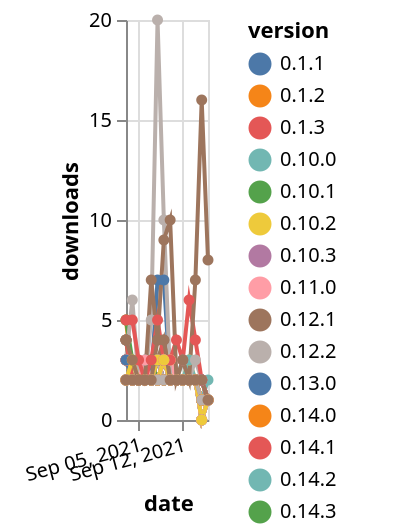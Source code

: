 {"$schema": "https://vega.github.io/schema/vega-lite/v5.json", "description": "A simple bar chart with embedded data.", "data": {"values": [{"date": "2021-09-03", "total": 417, "delta": 2, "version": "0.20.0"}, {"date": "2021-09-04", "total": 419, "delta": 2, "version": "0.20.0"}, {"date": "2021-09-05", "total": 421, "delta": 2, "version": "0.20.0"}, {"date": "2021-09-06", "total": 423, "delta": 2, "version": "0.20.0"}, {"date": "2021-09-07", "total": 425, "delta": 2, "version": "0.20.0"}, {"date": "2021-09-08", "total": 428, "delta": 3, "version": "0.20.0"}, {"date": "2021-09-09", "total": 431, "delta": 3, "version": "0.20.0"}, {"date": "2021-09-10", "total": 433, "delta": 2, "version": "0.20.0"}, {"date": "2021-09-11", "total": 435, "delta": 2, "version": "0.20.0"}, {"date": "2021-09-12", "total": 437, "delta": 2, "version": "0.20.0"}, {"date": "2021-09-13", "total": 439, "delta": 2, "version": "0.20.0"}, {"date": "2021-09-14", "total": 441, "delta": 2, "version": "0.20.0"}, {"date": "2021-09-15", "total": 443, "delta": 2, "version": "0.20.0"}, {"date": "2021-09-16", "total": 444, "delta": 1, "version": "0.20.0"}, {"date": "2021-09-03", "total": 425, "delta": 3, "version": "0.19.4"}, {"date": "2021-09-04", "total": 427, "delta": 2, "version": "0.19.4"}, {"date": "2021-09-05", "total": 429, "delta": 2, "version": "0.19.4"}, {"date": "2021-09-06", "total": 431, "delta": 2, "version": "0.19.4"}, {"date": "2021-09-07", "total": 433, "delta": 2, "version": "0.19.4"}, {"date": "2021-09-08", "total": 436, "delta": 3, "version": "0.19.4"}, {"date": "2021-09-09", "total": 439, "delta": 3, "version": "0.19.4"}, {"date": "2021-09-10", "total": 441, "delta": 2, "version": "0.19.4"}, {"date": "2021-09-11", "total": 443, "delta": 2, "version": "0.19.4"}, {"date": "2021-09-12", "total": 445, "delta": 2, "version": "0.19.4"}, {"date": "2021-09-13", "total": 447, "delta": 2, "version": "0.19.4"}, {"date": "2021-09-14", "total": 449, "delta": 2, "version": "0.19.4"}, {"date": "2021-09-15", "total": 451, "delta": 2, "version": "0.19.4"}, {"date": "2021-09-16", "total": 452, "delta": 1, "version": "0.19.4"}, {"date": "2021-09-03", "total": 265, "delta": 3, "version": "0.22.0"}, {"date": "2021-09-04", "total": 267, "delta": 2, "version": "0.22.0"}, {"date": "2021-09-05", "total": 269, "delta": 2, "version": "0.22.0"}, {"date": "2021-09-06", "total": 271, "delta": 2, "version": "0.22.0"}, {"date": "2021-09-07", "total": 273, "delta": 2, "version": "0.22.0"}, {"date": "2021-09-08", "total": 276, "delta": 3, "version": "0.22.0"}, {"date": "2021-09-09", "total": 279, "delta": 3, "version": "0.22.0"}, {"date": "2021-09-10", "total": 282, "delta": 3, "version": "0.22.0"}, {"date": "2021-09-11", "total": 284, "delta": 2, "version": "0.22.0"}, {"date": "2021-09-12", "total": 286, "delta": 2, "version": "0.22.0"}, {"date": "2021-09-13", "total": 289, "delta": 3, "version": "0.22.0"}, {"date": "2021-09-14", "total": 291, "delta": 2, "version": "0.22.0"}, {"date": "2021-09-15", "total": 292, "delta": 1, "version": "0.22.0"}, {"date": "2021-09-16", "total": 293, "delta": 1, "version": "0.22.0"}, {"date": "2021-09-03", "total": 650, "delta": 2, "version": "0.14.3"}, {"date": "2021-09-04", "total": 652, "delta": 2, "version": "0.14.3"}, {"date": "2021-09-05", "total": 654, "delta": 2, "version": "0.14.3"}, {"date": "2021-09-06", "total": 656, "delta": 2, "version": "0.14.3"}, {"date": "2021-09-07", "total": 659, "delta": 3, "version": "0.14.3"}, {"date": "2021-09-08", "total": 661, "delta": 2, "version": "0.14.3"}, {"date": "2021-09-09", "total": 663, "delta": 2, "version": "0.14.3"}, {"date": "2021-09-10", "total": 665, "delta": 2, "version": "0.14.3"}, {"date": "2021-09-11", "total": 667, "delta": 2, "version": "0.14.3"}, {"date": "2021-09-12", "total": 669, "delta": 2, "version": "0.14.3"}, {"date": "2021-09-13", "total": 671, "delta": 2, "version": "0.14.3"}, {"date": "2021-09-14", "total": 673, "delta": 2, "version": "0.14.3"}, {"date": "2021-09-15", "total": 674, "delta": 1, "version": "0.14.3"}, {"date": "2021-09-16", "total": 675, "delta": 1, "version": "0.14.3"}, {"date": "2021-09-03", "total": 703, "delta": 4, "version": "0.20.3"}, {"date": "2021-09-04", "total": 705, "delta": 2, "version": "0.20.3"}, {"date": "2021-09-05", "total": 707, "delta": 2, "version": "0.20.3"}, {"date": "2021-09-06", "total": 709, "delta": 2, "version": "0.20.3"}, {"date": "2021-09-07", "total": 711, "delta": 2, "version": "0.20.3"}, {"date": "2021-09-08", "total": 718, "delta": 7, "version": "0.20.3"}, {"date": "2021-09-09", "total": 725, "delta": 7, "version": "0.20.3"}, {"date": "2021-09-10", "total": 727, "delta": 2, "version": "0.20.3"}, {"date": "2021-09-11", "total": 729, "delta": 2, "version": "0.20.3"}, {"date": "2021-09-12", "total": 731, "delta": 2, "version": "0.20.3"}, {"date": "2021-09-13", "total": 733, "delta": 2, "version": "0.20.3"}, {"date": "2021-09-14", "total": 735, "delta": 2, "version": "0.20.3"}, {"date": "2021-09-15", "total": 737, "delta": 2, "version": "0.20.3"}, {"date": "2021-09-16", "total": 738, "delta": 1, "version": "0.20.3"}, {"date": "2021-09-03", "total": 1049, "delta": 2, "version": "0.10.1"}, {"date": "2021-09-04", "total": 1051, "delta": 2, "version": "0.10.1"}, {"date": "2021-09-05", "total": 1053, "delta": 2, "version": "0.10.1"}, {"date": "2021-09-06", "total": 1055, "delta": 2, "version": "0.10.1"}, {"date": "2021-09-07", "total": 1057, "delta": 2, "version": "0.10.1"}, {"date": "2021-09-08", "total": 1059, "delta": 2, "version": "0.10.1"}, {"date": "2021-09-09", "total": 1062, "delta": 3, "version": "0.10.1"}, {"date": "2021-09-10", "total": 1064, "delta": 2, "version": "0.10.1"}, {"date": "2021-09-11", "total": 1066, "delta": 2, "version": "0.10.1"}, {"date": "2021-09-12", "total": 1068, "delta": 2, "version": "0.10.1"}, {"date": "2021-09-13", "total": 1070, "delta": 2, "version": "0.10.1"}, {"date": "2021-09-14", "total": 1072, "delta": 2, "version": "0.10.1"}, {"date": "2021-09-15", "total": 1072, "delta": 0, "version": "0.10.1"}, {"date": "2021-09-16", "total": 1073, "delta": 1, "version": "0.10.1"}, {"date": "2021-09-03", "total": 2498, "delta": 2, "version": "0.1.3"}, {"date": "2021-09-04", "total": 2500, "delta": 2, "version": "0.1.3"}, {"date": "2021-09-05", "total": 2502, "delta": 2, "version": "0.1.3"}, {"date": "2021-09-06", "total": 2504, "delta": 2, "version": "0.1.3"}, {"date": "2021-09-07", "total": 2506, "delta": 2, "version": "0.1.3"}, {"date": "2021-09-08", "total": 2508, "delta": 2, "version": "0.1.3"}, {"date": "2021-09-09", "total": 2511, "delta": 3, "version": "0.1.3"}, {"date": "2021-09-10", "total": 2513, "delta": 2, "version": "0.1.3"}, {"date": "2021-09-11", "total": 2515, "delta": 2, "version": "0.1.3"}, {"date": "2021-09-12", "total": 2517, "delta": 2, "version": "0.1.3"}, {"date": "2021-09-13", "total": 2519, "delta": 2, "version": "0.1.3"}, {"date": "2021-09-14", "total": 2521, "delta": 2, "version": "0.1.3"}, {"date": "2021-09-15", "total": 2522, "delta": 1, "version": "0.1.3"}, {"date": "2021-09-16", "total": 2523, "delta": 1, "version": "0.1.3"}, {"date": "2021-09-03", "total": 1964, "delta": 2, "version": "0.4.0"}, {"date": "2021-09-04", "total": 1966, "delta": 2, "version": "0.4.0"}, {"date": "2021-09-05", "total": 1968, "delta": 2, "version": "0.4.0"}, {"date": "2021-09-06", "total": 1970, "delta": 2, "version": "0.4.0"}, {"date": "2021-09-07", "total": 1972, "delta": 2, "version": "0.4.0"}, {"date": "2021-09-08", "total": 1974, "delta": 2, "version": "0.4.0"}, {"date": "2021-09-09", "total": 1977, "delta": 3, "version": "0.4.0"}, {"date": "2021-09-10", "total": 1979, "delta": 2, "version": "0.4.0"}, {"date": "2021-09-11", "total": 1981, "delta": 2, "version": "0.4.0"}, {"date": "2021-09-12", "total": 1983, "delta": 2, "version": "0.4.0"}, {"date": "2021-09-13", "total": 1985, "delta": 2, "version": "0.4.0"}, {"date": "2021-09-14", "total": 1987, "delta": 2, "version": "0.4.0"}, {"date": "2021-09-15", "total": 1988, "delta": 1, "version": "0.4.0"}, {"date": "2021-09-16", "total": 1989, "delta": 1, "version": "0.4.0"}, {"date": "2021-09-03", "total": 620, "delta": 2, "version": "0.19.2"}, {"date": "2021-09-04", "total": 622, "delta": 2, "version": "0.19.2"}, {"date": "2021-09-05", "total": 624, "delta": 2, "version": "0.19.2"}, {"date": "2021-09-06", "total": 626, "delta": 2, "version": "0.19.2"}, {"date": "2021-09-07", "total": 628, "delta": 2, "version": "0.19.2"}, {"date": "2021-09-08", "total": 631, "delta": 3, "version": "0.19.2"}, {"date": "2021-09-09", "total": 634, "delta": 3, "version": "0.19.2"}, {"date": "2021-09-10", "total": 636, "delta": 2, "version": "0.19.2"}, {"date": "2021-09-11", "total": 638, "delta": 2, "version": "0.19.2"}, {"date": "2021-09-12", "total": 640, "delta": 2, "version": "0.19.2"}, {"date": "2021-09-13", "total": 642, "delta": 2, "version": "0.19.2"}, {"date": "2021-09-14", "total": 644, "delta": 2, "version": "0.19.2"}, {"date": "2021-09-15", "total": 646, "delta": 2, "version": "0.19.2"}, {"date": "2021-09-16", "total": 647, "delta": 1, "version": "0.19.2"}, {"date": "2021-09-03", "total": 664, "delta": 3, "version": "0.14.2"}, {"date": "2021-09-04", "total": 666, "delta": 2, "version": "0.14.2"}, {"date": "2021-09-05", "total": 668, "delta": 2, "version": "0.14.2"}, {"date": "2021-09-06", "total": 671, "delta": 3, "version": "0.14.2"}, {"date": "2021-09-07", "total": 673, "delta": 2, "version": "0.14.2"}, {"date": "2021-09-08", "total": 675, "delta": 2, "version": "0.14.2"}, {"date": "2021-09-09", "total": 678, "delta": 3, "version": "0.14.2"}, {"date": "2021-09-10", "total": 680, "delta": 2, "version": "0.14.2"}, {"date": "2021-09-11", "total": 682, "delta": 2, "version": "0.14.2"}, {"date": "2021-09-12", "total": 684, "delta": 2, "version": "0.14.2"}, {"date": "2021-09-13", "total": 686, "delta": 2, "version": "0.14.2"}, {"date": "2021-09-14", "total": 688, "delta": 2, "version": "0.14.2"}, {"date": "2021-09-15", "total": 689, "delta": 1, "version": "0.14.2"}, {"date": "2021-09-16", "total": 690, "delta": 1, "version": "0.14.2"}, {"date": "2021-09-03", "total": 69, "delta": 5, "version": "0.26.1"}, {"date": "2021-09-04", "total": 71, "delta": 2, "version": "0.26.1"}, {"date": "2021-09-05", "total": 73, "delta": 2, "version": "0.26.1"}, {"date": "2021-09-06", "total": 75, "delta": 2, "version": "0.26.1"}, {"date": "2021-09-07", "total": 77, "delta": 2, "version": "0.26.1"}, {"date": "2021-09-08", "total": 80, "delta": 3, "version": "0.26.1"}, {"date": "2021-09-09", "total": 83, "delta": 3, "version": "0.26.1"}, {"date": "2021-09-10", "total": 85, "delta": 2, "version": "0.26.1"}, {"date": "2021-09-11", "total": 87, "delta": 2, "version": "0.26.1"}, {"date": "2021-09-12", "total": 89, "delta": 2, "version": "0.26.1"}, {"date": "2021-09-13", "total": 91, "delta": 2, "version": "0.26.1"}, {"date": "2021-09-14", "total": 93, "delta": 2, "version": "0.26.1"}, {"date": "2021-09-15", "total": 95, "delta": 2, "version": "0.26.1"}, {"date": "2021-09-16", "total": 96, "delta": 1, "version": "0.26.1"}, {"date": "2021-09-03", "total": 2054, "delta": 2, "version": "0.2.9"}, {"date": "2021-09-04", "total": 2056, "delta": 2, "version": "0.2.9"}, {"date": "2021-09-05", "total": 2058, "delta": 2, "version": "0.2.9"}, {"date": "2021-09-06", "total": 2060, "delta": 2, "version": "0.2.9"}, {"date": "2021-09-07", "total": 2062, "delta": 2, "version": "0.2.9"}, {"date": "2021-09-08", "total": 2064, "delta": 2, "version": "0.2.9"}, {"date": "2021-09-09", "total": 2067, "delta": 3, "version": "0.2.9"}, {"date": "2021-09-10", "total": 2069, "delta": 2, "version": "0.2.9"}, {"date": "2021-09-11", "total": 2071, "delta": 2, "version": "0.2.9"}, {"date": "2021-09-12", "total": 2073, "delta": 2, "version": "0.2.9"}, {"date": "2021-09-13", "total": 2075, "delta": 2, "version": "0.2.9"}, {"date": "2021-09-14", "total": 2077, "delta": 2, "version": "0.2.9"}, {"date": "2021-09-15", "total": 2078, "delta": 1, "version": "0.2.9"}, {"date": "2021-09-16", "total": 2079, "delta": 1, "version": "0.2.9"}, {"date": "2021-09-03", "total": 1626, "delta": 2, "version": "0.9.2"}, {"date": "2021-09-04", "total": 1628, "delta": 2, "version": "0.9.2"}, {"date": "2021-09-05", "total": 1630, "delta": 2, "version": "0.9.2"}, {"date": "2021-09-06", "total": 1632, "delta": 2, "version": "0.9.2"}, {"date": "2021-09-07", "total": 1634, "delta": 2, "version": "0.9.2"}, {"date": "2021-09-08", "total": 1637, "delta": 3, "version": "0.9.2"}, {"date": "2021-09-09", "total": 1640, "delta": 3, "version": "0.9.2"}, {"date": "2021-09-10", "total": 1642, "delta": 2, "version": "0.9.2"}, {"date": "2021-09-11", "total": 1644, "delta": 2, "version": "0.9.2"}, {"date": "2021-09-12", "total": 1646, "delta": 2, "version": "0.9.2"}, {"date": "2021-09-13", "total": 1649, "delta": 3, "version": "0.9.2"}, {"date": "2021-09-14", "total": 1651, "delta": 2, "version": "0.9.2"}, {"date": "2021-09-15", "total": 1652, "delta": 1, "version": "0.9.2"}, {"date": "2021-09-16", "total": 1654, "delta": 2, "version": "0.9.2"}, {"date": "2021-09-03", "total": 459, "delta": 5, "version": "0.21.1"}, {"date": "2021-09-04", "total": 462, "delta": 3, "version": "0.21.1"}, {"date": "2021-09-05", "total": 464, "delta": 2, "version": "0.21.1"}, {"date": "2021-09-06", "total": 466, "delta": 2, "version": "0.21.1"}, {"date": "2021-09-07", "total": 468, "delta": 2, "version": "0.21.1"}, {"date": "2021-09-08", "total": 471, "delta": 3, "version": "0.21.1"}, {"date": "2021-09-09", "total": 474, "delta": 3, "version": "0.21.1"}, {"date": "2021-09-10", "total": 476, "delta": 2, "version": "0.21.1"}, {"date": "2021-09-11", "total": 478, "delta": 2, "version": "0.21.1"}, {"date": "2021-09-12", "total": 480, "delta": 2, "version": "0.21.1"}, {"date": "2021-09-13", "total": 482, "delta": 2, "version": "0.21.1"}, {"date": "2021-09-14", "total": 484, "delta": 2, "version": "0.21.1"}, {"date": "2021-09-15", "total": 486, "delta": 2, "version": "0.21.1"}, {"date": "2021-09-16", "total": 487, "delta": 1, "version": "0.21.1"}, {"date": "2021-09-03", "total": 2257, "delta": 3, "version": "0.2.3"}, {"date": "2021-09-04", "total": 2259, "delta": 2, "version": "0.2.3"}, {"date": "2021-09-05", "total": 2261, "delta": 2, "version": "0.2.3"}, {"date": "2021-09-06", "total": 2263, "delta": 2, "version": "0.2.3"}, {"date": "2021-09-07", "total": 2265, "delta": 2, "version": "0.2.3"}, {"date": "2021-09-08", "total": 2267, "delta": 2, "version": "0.2.3"}, {"date": "2021-09-09", "total": 2269, "delta": 2, "version": "0.2.3"}, {"date": "2021-09-10", "total": 2271, "delta": 2, "version": "0.2.3"}, {"date": "2021-09-11", "total": 2273, "delta": 2, "version": "0.2.3"}, {"date": "2021-09-12", "total": 2275, "delta": 2, "version": "0.2.3"}, {"date": "2021-09-13", "total": 2277, "delta": 2, "version": "0.2.3"}, {"date": "2021-09-14", "total": 2279, "delta": 2, "version": "0.2.3"}, {"date": "2021-09-15", "total": 2280, "delta": 1, "version": "0.2.3"}, {"date": "2021-09-16", "total": 2281, "delta": 1, "version": "0.2.3"}, {"date": "2021-09-03", "total": 167, "delta": 3, "version": "0.23.0"}, {"date": "2021-09-04", "total": 169, "delta": 2, "version": "0.23.0"}, {"date": "2021-09-05", "total": 171, "delta": 2, "version": "0.23.0"}, {"date": "2021-09-06", "total": 173, "delta": 2, "version": "0.23.0"}, {"date": "2021-09-07", "total": 175, "delta": 2, "version": "0.23.0"}, {"date": "2021-09-08", "total": 178, "delta": 3, "version": "0.23.0"}, {"date": "2021-09-09", "total": 181, "delta": 3, "version": "0.23.0"}, {"date": "2021-09-10", "total": 183, "delta": 2, "version": "0.23.0"}, {"date": "2021-09-11", "total": 185, "delta": 2, "version": "0.23.0"}, {"date": "2021-09-12", "total": 187, "delta": 2, "version": "0.23.0"}, {"date": "2021-09-13", "total": 189, "delta": 2, "version": "0.23.0"}, {"date": "2021-09-14", "total": 191, "delta": 2, "version": "0.23.0"}, {"date": "2021-09-15", "total": 192, "delta": 1, "version": "0.23.0"}, {"date": "2021-09-16", "total": 193, "delta": 1, "version": "0.23.0"}, {"date": "2021-09-03", "total": 2490, "delta": 2, "version": "0.1.2"}, {"date": "2021-09-04", "total": 2492, "delta": 2, "version": "0.1.2"}, {"date": "2021-09-05", "total": 2494, "delta": 2, "version": "0.1.2"}, {"date": "2021-09-06", "total": 2496, "delta": 2, "version": "0.1.2"}, {"date": "2021-09-07", "total": 2498, "delta": 2, "version": "0.1.2"}, {"date": "2021-09-08", "total": 2500, "delta": 2, "version": "0.1.2"}, {"date": "2021-09-09", "total": 2503, "delta": 3, "version": "0.1.2"}, {"date": "2021-09-10", "total": 2505, "delta": 2, "version": "0.1.2"}, {"date": "2021-09-11", "total": 2507, "delta": 2, "version": "0.1.2"}, {"date": "2021-09-12", "total": 2509, "delta": 2, "version": "0.1.2"}, {"date": "2021-09-13", "total": 2511, "delta": 2, "version": "0.1.2"}, {"date": "2021-09-14", "total": 2513, "delta": 2, "version": "0.1.2"}, {"date": "2021-09-15", "total": 2514, "delta": 1, "version": "0.1.2"}, {"date": "2021-09-16", "total": 2515, "delta": 1, "version": "0.1.2"}, {"date": "2021-09-03", "total": 404, "delta": 2, "version": "0.20.2"}, {"date": "2021-09-04", "total": 406, "delta": 2, "version": "0.20.2"}, {"date": "2021-09-05", "total": 408, "delta": 2, "version": "0.20.2"}, {"date": "2021-09-06", "total": 410, "delta": 2, "version": "0.20.2"}, {"date": "2021-09-07", "total": 412, "delta": 2, "version": "0.20.2"}, {"date": "2021-09-08", "total": 415, "delta": 3, "version": "0.20.2"}, {"date": "2021-09-09", "total": 418, "delta": 3, "version": "0.20.2"}, {"date": "2021-09-10", "total": 420, "delta": 2, "version": "0.20.2"}, {"date": "2021-09-11", "total": 422, "delta": 2, "version": "0.20.2"}, {"date": "2021-09-12", "total": 424, "delta": 2, "version": "0.20.2"}, {"date": "2021-09-13", "total": 426, "delta": 2, "version": "0.20.2"}, {"date": "2021-09-14", "total": 428, "delta": 2, "version": "0.20.2"}, {"date": "2021-09-15", "total": 430, "delta": 2, "version": "0.20.2"}, {"date": "2021-09-16", "total": 431, "delta": 1, "version": "0.20.2"}, {"date": "2021-09-03", "total": 493, "delta": 4, "version": "0.17.0"}, {"date": "2021-09-04", "total": 495, "delta": 2, "version": "0.17.0"}, {"date": "2021-09-05", "total": 497, "delta": 2, "version": "0.17.0"}, {"date": "2021-09-06", "total": 499, "delta": 2, "version": "0.17.0"}, {"date": "2021-09-07", "total": 501, "delta": 2, "version": "0.17.0"}, {"date": "2021-09-08", "total": 504, "delta": 3, "version": "0.17.0"}, {"date": "2021-09-09", "total": 506, "delta": 2, "version": "0.17.0"}, {"date": "2021-09-10", "total": 508, "delta": 2, "version": "0.17.0"}, {"date": "2021-09-11", "total": 510, "delta": 2, "version": "0.17.0"}, {"date": "2021-09-12", "total": 512, "delta": 2, "version": "0.17.0"}, {"date": "2021-09-13", "total": 514, "delta": 2, "version": "0.17.0"}, {"date": "2021-09-14", "total": 516, "delta": 2, "version": "0.17.0"}, {"date": "2021-09-15", "total": 518, "delta": 2, "version": "0.17.0"}, {"date": "2021-09-16", "total": 519, "delta": 1, "version": "0.17.0"}, {"date": "2021-09-03", "total": 655, "delta": 2, "version": "0.15.1"}, {"date": "2021-09-04", "total": 657, "delta": 2, "version": "0.15.1"}, {"date": "2021-09-05", "total": 659, "delta": 2, "version": "0.15.1"}, {"date": "2021-09-06", "total": 661, "delta": 2, "version": "0.15.1"}, {"date": "2021-09-07", "total": 663, "delta": 2, "version": "0.15.1"}, {"date": "2021-09-08", "total": 666, "delta": 3, "version": "0.15.1"}, {"date": "2021-09-09", "total": 668, "delta": 2, "version": "0.15.1"}, {"date": "2021-09-10", "total": 670, "delta": 2, "version": "0.15.1"}, {"date": "2021-09-11", "total": 672, "delta": 2, "version": "0.15.1"}, {"date": "2021-09-12", "total": 674, "delta": 2, "version": "0.15.1"}, {"date": "2021-09-13", "total": 676, "delta": 2, "version": "0.15.1"}, {"date": "2021-09-14", "total": 678, "delta": 2, "version": "0.15.1"}, {"date": "2021-09-15", "total": 679, "delta": 1, "version": "0.15.1"}, {"date": "2021-09-16", "total": 680, "delta": 1, "version": "0.15.1"}, {"date": "2021-09-03", "total": 2276, "delta": 2, "version": "0.2.4"}, {"date": "2021-09-04", "total": 2278, "delta": 2, "version": "0.2.4"}, {"date": "2021-09-05", "total": 2280, "delta": 2, "version": "0.2.4"}, {"date": "2021-09-06", "total": 2282, "delta": 2, "version": "0.2.4"}, {"date": "2021-09-07", "total": 2284, "delta": 2, "version": "0.2.4"}, {"date": "2021-09-08", "total": 2286, "delta": 2, "version": "0.2.4"}, {"date": "2021-09-09", "total": 2288, "delta": 2, "version": "0.2.4"}, {"date": "2021-09-10", "total": 2290, "delta": 2, "version": "0.2.4"}, {"date": "2021-09-11", "total": 2292, "delta": 2, "version": "0.2.4"}, {"date": "2021-09-12", "total": 2294, "delta": 2, "version": "0.2.4"}, {"date": "2021-09-13", "total": 2296, "delta": 2, "version": "0.2.4"}, {"date": "2021-09-14", "total": 2298, "delta": 2, "version": "0.2.4"}, {"date": "2021-09-15", "total": 2299, "delta": 1, "version": "0.2.4"}, {"date": "2021-09-16", "total": 2300, "delta": 1, "version": "0.2.4"}, {"date": "2021-09-03", "total": 2275, "delta": 2, "version": "0.2.1"}, {"date": "2021-09-04", "total": 2277, "delta": 2, "version": "0.2.1"}, {"date": "2021-09-05", "total": 2279, "delta": 2, "version": "0.2.1"}, {"date": "2021-09-06", "total": 2281, "delta": 2, "version": "0.2.1"}, {"date": "2021-09-07", "total": 2283, "delta": 2, "version": "0.2.1"}, {"date": "2021-09-08", "total": 2285, "delta": 2, "version": "0.2.1"}, {"date": "2021-09-09", "total": 2287, "delta": 2, "version": "0.2.1"}, {"date": "2021-09-10", "total": 2289, "delta": 2, "version": "0.2.1"}, {"date": "2021-09-11", "total": 2291, "delta": 2, "version": "0.2.1"}, {"date": "2021-09-12", "total": 2293, "delta": 2, "version": "0.2.1"}, {"date": "2021-09-13", "total": 2295, "delta": 2, "version": "0.2.1"}, {"date": "2021-09-14", "total": 2297, "delta": 2, "version": "0.2.1"}, {"date": "2021-09-15", "total": 2298, "delta": 1, "version": "0.2.1"}, {"date": "2021-09-16", "total": 2299, "delta": 1, "version": "0.2.1"}, {"date": "2021-09-03", "total": 472, "delta": 2, "version": "0.19.6"}, {"date": "2021-09-04", "total": 474, "delta": 2, "version": "0.19.6"}, {"date": "2021-09-05", "total": 476, "delta": 2, "version": "0.19.6"}, {"date": "2021-09-06", "total": 478, "delta": 2, "version": "0.19.6"}, {"date": "2021-09-07", "total": 480, "delta": 2, "version": "0.19.6"}, {"date": "2021-09-08", "total": 483, "delta": 3, "version": "0.19.6"}, {"date": "2021-09-09", "total": 486, "delta": 3, "version": "0.19.6"}, {"date": "2021-09-10", "total": 489, "delta": 3, "version": "0.19.6"}, {"date": "2021-09-11", "total": 491, "delta": 2, "version": "0.19.6"}, {"date": "2021-09-12", "total": 493, "delta": 2, "version": "0.19.6"}, {"date": "2021-09-13", "total": 495, "delta": 2, "version": "0.19.6"}, {"date": "2021-09-14", "total": 497, "delta": 2, "version": "0.19.6"}, {"date": "2021-09-15", "total": 499, "delta": 2, "version": "0.19.6"}, {"date": "2021-09-16", "total": 500, "delta": 1, "version": "0.19.6"}, {"date": "2021-09-03", "total": 694, "delta": 2, "version": "0.14.1"}, {"date": "2021-09-04", "total": 696, "delta": 2, "version": "0.14.1"}, {"date": "2021-09-05", "total": 698, "delta": 2, "version": "0.14.1"}, {"date": "2021-09-06", "total": 700, "delta": 2, "version": "0.14.1"}, {"date": "2021-09-07", "total": 702, "delta": 2, "version": "0.14.1"}, {"date": "2021-09-08", "total": 704, "delta": 2, "version": "0.14.1"}, {"date": "2021-09-09", "total": 707, "delta": 3, "version": "0.14.1"}, {"date": "2021-09-10", "total": 709, "delta": 2, "version": "0.14.1"}, {"date": "2021-09-11", "total": 711, "delta": 2, "version": "0.14.1"}, {"date": "2021-09-12", "total": 713, "delta": 2, "version": "0.14.1"}, {"date": "2021-09-13", "total": 715, "delta": 2, "version": "0.14.1"}, {"date": "2021-09-14", "total": 717, "delta": 2, "version": "0.14.1"}, {"date": "2021-09-15", "total": 718, "delta": 1, "version": "0.14.1"}, {"date": "2021-09-16", "total": 719, "delta": 1, "version": "0.14.1"}, {"date": "2021-09-03", "total": 462, "delta": 3, "version": "0.19.5"}, {"date": "2021-09-04", "total": 464, "delta": 2, "version": "0.19.5"}, {"date": "2021-09-05", "total": 466, "delta": 2, "version": "0.19.5"}, {"date": "2021-09-06", "total": 468, "delta": 2, "version": "0.19.5"}, {"date": "2021-09-07", "total": 470, "delta": 2, "version": "0.19.5"}, {"date": "2021-09-08", "total": 473, "delta": 3, "version": "0.19.5"}, {"date": "2021-09-09", "total": 476, "delta": 3, "version": "0.19.5"}, {"date": "2021-09-10", "total": 478, "delta": 2, "version": "0.19.5"}, {"date": "2021-09-11", "total": 480, "delta": 2, "version": "0.19.5"}, {"date": "2021-09-12", "total": 482, "delta": 2, "version": "0.19.5"}, {"date": "2021-09-13", "total": 484, "delta": 2, "version": "0.19.5"}, {"date": "2021-09-14", "total": 486, "delta": 2, "version": "0.19.5"}, {"date": "2021-09-15", "total": 488, "delta": 2, "version": "0.19.5"}, {"date": "2021-09-16", "total": 489, "delta": 1, "version": "0.19.5"}, {"date": "2021-09-03", "total": 1477, "delta": 2, "version": "0.8.1"}, {"date": "2021-09-04", "total": 1479, "delta": 2, "version": "0.8.1"}, {"date": "2021-09-05", "total": 1481, "delta": 2, "version": "0.8.1"}, {"date": "2021-09-06", "total": 1483, "delta": 2, "version": "0.8.1"}, {"date": "2021-09-07", "total": 1485, "delta": 2, "version": "0.8.1"}, {"date": "2021-09-08", "total": 1487, "delta": 2, "version": "0.8.1"}, {"date": "2021-09-09", "total": 1490, "delta": 3, "version": "0.8.1"}, {"date": "2021-09-10", "total": 1492, "delta": 2, "version": "0.8.1"}, {"date": "2021-09-11", "total": 1494, "delta": 2, "version": "0.8.1"}, {"date": "2021-09-12", "total": 1496, "delta": 2, "version": "0.8.1"}, {"date": "2021-09-13", "total": 1498, "delta": 2, "version": "0.8.1"}, {"date": "2021-09-14", "total": 1500, "delta": 2, "version": "0.8.1"}, {"date": "2021-09-15", "total": 1500, "delta": 0, "version": "0.8.1"}, {"date": "2021-09-16", "total": 1501, "delta": 1, "version": "0.8.1"}, {"date": "2021-09-03", "total": 2389, "delta": 2, "version": "0.2.6"}, {"date": "2021-09-04", "total": 2391, "delta": 2, "version": "0.2.6"}, {"date": "2021-09-05", "total": 2393, "delta": 2, "version": "0.2.6"}, {"date": "2021-09-06", "total": 2395, "delta": 2, "version": "0.2.6"}, {"date": "2021-09-07", "total": 2397, "delta": 2, "version": "0.2.6"}, {"date": "2021-09-08", "total": 2399, "delta": 2, "version": "0.2.6"}, {"date": "2021-09-09", "total": 2401, "delta": 2, "version": "0.2.6"}, {"date": "2021-09-10", "total": 2403, "delta": 2, "version": "0.2.6"}, {"date": "2021-09-11", "total": 2405, "delta": 2, "version": "0.2.6"}, {"date": "2021-09-12", "total": 2407, "delta": 2, "version": "0.2.6"}, {"date": "2021-09-13", "total": 2409, "delta": 2, "version": "0.2.6"}, {"date": "2021-09-14", "total": 2411, "delta": 2, "version": "0.2.6"}, {"date": "2021-09-15", "total": 2412, "delta": 1, "version": "0.2.6"}, {"date": "2021-09-16", "total": 2413, "delta": 1, "version": "0.2.6"}, {"date": "2021-09-03", "total": 780, "delta": 2, "version": "0.12.1"}, {"date": "2021-09-04", "total": 782, "delta": 2, "version": "0.12.1"}, {"date": "2021-09-05", "total": 784, "delta": 2, "version": "0.12.1"}, {"date": "2021-09-06", "total": 786, "delta": 2, "version": "0.12.1"}, {"date": "2021-09-07", "total": 788, "delta": 2, "version": "0.12.1"}, {"date": "2021-09-08", "total": 790, "delta": 2, "version": "0.12.1"}, {"date": "2021-09-09", "total": 793, "delta": 3, "version": "0.12.1"}, {"date": "2021-09-10", "total": 795, "delta": 2, "version": "0.12.1"}, {"date": "2021-09-11", "total": 797, "delta": 2, "version": "0.12.1"}, {"date": "2021-09-12", "total": 799, "delta": 2, "version": "0.12.1"}, {"date": "2021-09-13", "total": 801, "delta": 2, "version": "0.12.1"}, {"date": "2021-09-14", "total": 803, "delta": 2, "version": "0.12.1"}, {"date": "2021-09-15", "total": 804, "delta": 1, "version": "0.12.1"}, {"date": "2021-09-16", "total": 805, "delta": 1, "version": "0.12.1"}, {"date": "2021-09-03", "total": 1589, "delta": 2, "version": "0.8.2"}, {"date": "2021-09-04", "total": 1591, "delta": 2, "version": "0.8.2"}, {"date": "2021-09-05", "total": 1593, "delta": 2, "version": "0.8.2"}, {"date": "2021-09-06", "total": 1595, "delta": 2, "version": "0.8.2"}, {"date": "2021-09-07", "total": 1597, "delta": 2, "version": "0.8.2"}, {"date": "2021-09-08", "total": 1599, "delta": 2, "version": "0.8.2"}, {"date": "2021-09-09", "total": 1602, "delta": 3, "version": "0.8.2"}, {"date": "2021-09-10", "total": 1604, "delta": 2, "version": "0.8.2"}, {"date": "2021-09-11", "total": 1606, "delta": 2, "version": "0.8.2"}, {"date": "2021-09-12", "total": 1608, "delta": 2, "version": "0.8.2"}, {"date": "2021-09-13", "total": 1610, "delta": 2, "version": "0.8.2"}, {"date": "2021-09-14", "total": 1612, "delta": 2, "version": "0.8.2"}, {"date": "2021-09-15", "total": 1612, "delta": 0, "version": "0.8.2"}, {"date": "2021-09-16", "total": 1613, "delta": 1, "version": "0.8.2"}, {"date": "2021-09-03", "total": 2494, "delta": 2, "version": "0.1.1"}, {"date": "2021-09-04", "total": 2496, "delta": 2, "version": "0.1.1"}, {"date": "2021-09-05", "total": 2498, "delta": 2, "version": "0.1.1"}, {"date": "2021-09-06", "total": 2500, "delta": 2, "version": "0.1.1"}, {"date": "2021-09-07", "total": 2502, "delta": 2, "version": "0.1.1"}, {"date": "2021-09-08", "total": 2504, "delta": 2, "version": "0.1.1"}, {"date": "2021-09-09", "total": 2507, "delta": 3, "version": "0.1.1"}, {"date": "2021-09-10", "total": 2509, "delta": 2, "version": "0.1.1"}, {"date": "2021-09-11", "total": 2511, "delta": 2, "version": "0.1.1"}, {"date": "2021-09-12", "total": 2513, "delta": 2, "version": "0.1.1"}, {"date": "2021-09-13", "total": 2515, "delta": 2, "version": "0.1.1"}, {"date": "2021-09-14", "total": 2517, "delta": 2, "version": "0.1.1"}, {"date": "2021-09-15", "total": 2518, "delta": 1, "version": "0.1.1"}, {"date": "2021-09-16", "total": 2519, "delta": 1, "version": "0.1.1"}, {"date": "2021-09-03", "total": 1074, "delta": 2, "version": "0.10.0"}, {"date": "2021-09-04", "total": 1076, "delta": 2, "version": "0.10.0"}, {"date": "2021-09-05", "total": 1078, "delta": 2, "version": "0.10.0"}, {"date": "2021-09-06", "total": 1080, "delta": 2, "version": "0.10.0"}, {"date": "2021-09-07", "total": 1082, "delta": 2, "version": "0.10.0"}, {"date": "2021-09-08", "total": 1084, "delta": 2, "version": "0.10.0"}, {"date": "2021-09-09", "total": 1087, "delta": 3, "version": "0.10.0"}, {"date": "2021-09-10", "total": 1089, "delta": 2, "version": "0.10.0"}, {"date": "2021-09-11", "total": 1091, "delta": 2, "version": "0.10.0"}, {"date": "2021-09-12", "total": 1093, "delta": 2, "version": "0.10.0"}, {"date": "2021-09-13", "total": 1095, "delta": 2, "version": "0.10.0"}, {"date": "2021-09-14", "total": 1097, "delta": 2, "version": "0.10.0"}, {"date": "2021-09-15", "total": 1097, "delta": 0, "version": "0.10.0"}, {"date": "2021-09-16", "total": 1098, "delta": 1, "version": "0.10.0"}, {"date": "2021-09-03", "total": 1962, "delta": 2, "version": "0.3.0"}, {"date": "2021-09-04", "total": 1964, "delta": 2, "version": "0.3.0"}, {"date": "2021-09-05", "total": 1966, "delta": 2, "version": "0.3.0"}, {"date": "2021-09-06", "total": 1968, "delta": 2, "version": "0.3.0"}, {"date": "2021-09-07", "total": 1970, "delta": 2, "version": "0.3.0"}, {"date": "2021-09-08", "total": 1972, "delta": 2, "version": "0.3.0"}, {"date": "2021-09-09", "total": 1975, "delta": 3, "version": "0.3.0"}, {"date": "2021-09-10", "total": 1977, "delta": 2, "version": "0.3.0"}, {"date": "2021-09-11", "total": 1979, "delta": 2, "version": "0.3.0"}, {"date": "2021-09-12", "total": 1981, "delta": 2, "version": "0.3.0"}, {"date": "2021-09-13", "total": 1983, "delta": 2, "version": "0.3.0"}, {"date": "2021-09-14", "total": 1985, "delta": 2, "version": "0.3.0"}, {"date": "2021-09-15", "total": 1986, "delta": 1, "version": "0.3.0"}, {"date": "2021-09-16", "total": 1987, "delta": 1, "version": "0.3.0"}, {"date": "2021-09-03", "total": 372, "delta": 2, "version": "0.21.0"}, {"date": "2021-09-04", "total": 374, "delta": 2, "version": "0.21.0"}, {"date": "2021-09-05", "total": 376, "delta": 2, "version": "0.21.0"}, {"date": "2021-09-06", "total": 378, "delta": 2, "version": "0.21.0"}, {"date": "2021-09-07", "total": 380, "delta": 2, "version": "0.21.0"}, {"date": "2021-09-08", "total": 383, "delta": 3, "version": "0.21.0"}, {"date": "2021-09-09", "total": 386, "delta": 3, "version": "0.21.0"}, {"date": "2021-09-10", "total": 388, "delta": 2, "version": "0.21.0"}, {"date": "2021-09-11", "total": 390, "delta": 2, "version": "0.21.0"}, {"date": "2021-09-12", "total": 393, "delta": 3, "version": "0.21.0"}, {"date": "2021-09-13", "total": 395, "delta": 2, "version": "0.21.0"}, {"date": "2021-09-14", "total": 397, "delta": 2, "version": "0.21.0"}, {"date": "2021-09-15", "total": 399, "delta": 2, "version": "0.21.0"}, {"date": "2021-09-16", "total": 400, "delta": 1, "version": "0.21.0"}, {"date": "2021-09-03", "total": 119, "delta": 3, "version": "0.25.0"}, {"date": "2021-09-04", "total": 125, "delta": 6, "version": "0.25.0"}, {"date": "2021-09-05", "total": 127, "delta": 2, "version": "0.25.0"}, {"date": "2021-09-06", "total": 129, "delta": 2, "version": "0.25.0"}, {"date": "2021-09-07", "total": 134, "delta": 5, "version": "0.25.0"}, {"date": "2021-09-08", "total": 154, "delta": 20, "version": "0.25.0"}, {"date": "2021-09-09", "total": 164, "delta": 10, "version": "0.25.0"}, {"date": "2021-09-10", "total": 166, "delta": 2, "version": "0.25.0"}, {"date": "2021-09-11", "total": 168, "delta": 2, "version": "0.25.0"}, {"date": "2021-09-12", "total": 170, "delta": 2, "version": "0.25.0"}, {"date": "2021-09-13", "total": 172, "delta": 2, "version": "0.25.0"}, {"date": "2021-09-14", "total": 175, "delta": 3, "version": "0.25.0"}, {"date": "2021-09-15", "total": 177, "delta": 2, "version": "0.25.0"}, {"date": "2021-09-16", "total": 178, "delta": 1, "version": "0.25.0"}, {"date": "2021-09-03", "total": 2107, "delta": 3, "version": "0.2.8"}, {"date": "2021-09-04", "total": 2109, "delta": 2, "version": "0.2.8"}, {"date": "2021-09-05", "total": 2111, "delta": 2, "version": "0.2.8"}, {"date": "2021-09-06", "total": 2113, "delta": 2, "version": "0.2.8"}, {"date": "2021-09-07", "total": 2115, "delta": 2, "version": "0.2.8"}, {"date": "2021-09-08", "total": 2117, "delta": 2, "version": "0.2.8"}, {"date": "2021-09-09", "total": 2120, "delta": 3, "version": "0.2.8"}, {"date": "2021-09-10", "total": 2122, "delta": 2, "version": "0.2.8"}, {"date": "2021-09-11", "total": 2124, "delta": 2, "version": "0.2.8"}, {"date": "2021-09-12", "total": 2126, "delta": 2, "version": "0.2.8"}, {"date": "2021-09-13", "total": 2128, "delta": 2, "version": "0.2.8"}, {"date": "2021-09-14", "total": 2130, "delta": 2, "version": "0.2.8"}, {"date": "2021-09-15", "total": 2131, "delta": 1, "version": "0.2.8"}, {"date": "2021-09-16", "total": 2132, "delta": 1, "version": "0.2.8"}, {"date": "2021-09-03", "total": 1197, "delta": 2, "version": "0.9.1"}, {"date": "2021-09-04", "total": 1199, "delta": 2, "version": "0.9.1"}, {"date": "2021-09-05", "total": 1201, "delta": 2, "version": "0.9.1"}, {"date": "2021-09-06", "total": 1203, "delta": 2, "version": "0.9.1"}, {"date": "2021-09-07", "total": 1205, "delta": 2, "version": "0.9.1"}, {"date": "2021-09-08", "total": 1207, "delta": 2, "version": "0.9.1"}, {"date": "2021-09-09", "total": 1209, "delta": 2, "version": "0.9.1"}, {"date": "2021-09-10", "total": 1211, "delta": 2, "version": "0.9.1"}, {"date": "2021-09-11", "total": 1213, "delta": 2, "version": "0.9.1"}, {"date": "2021-09-12", "total": 1215, "delta": 2, "version": "0.9.1"}, {"date": "2021-09-13", "total": 1217, "delta": 2, "version": "0.9.1"}, {"date": "2021-09-14", "total": 1219, "delta": 2, "version": "0.9.1"}, {"date": "2021-09-15", "total": 1220, "delta": 1, "version": "0.9.1"}, {"date": "2021-09-16", "total": 1221, "delta": 1, "version": "0.9.1"}, {"date": "2021-09-03", "total": 1642, "delta": 3, "version": "0.8.0"}, {"date": "2021-09-04", "total": 1644, "delta": 2, "version": "0.8.0"}, {"date": "2021-09-05", "total": 1646, "delta": 2, "version": "0.8.0"}, {"date": "2021-09-06", "total": 1648, "delta": 2, "version": "0.8.0"}, {"date": "2021-09-07", "total": 1650, "delta": 2, "version": "0.8.0"}, {"date": "2021-09-08", "total": 1653, "delta": 3, "version": "0.8.0"}, {"date": "2021-09-09", "total": 1657, "delta": 4, "version": "0.8.0"}, {"date": "2021-09-10", "total": 1659, "delta": 2, "version": "0.8.0"}, {"date": "2021-09-11", "total": 1661, "delta": 2, "version": "0.8.0"}, {"date": "2021-09-12", "total": 1663, "delta": 2, "version": "0.8.0"}, {"date": "2021-09-13", "total": 1665, "delta": 2, "version": "0.8.0"}, {"date": "2021-09-14", "total": 1667, "delta": 2, "version": "0.8.0"}, {"date": "2021-09-15", "total": 1667, "delta": 0, "version": "0.8.0"}, {"date": "2021-09-16", "total": 1668, "delta": 1, "version": "0.8.0"}, {"date": "2021-09-03", "total": 2377, "delta": 2, "version": "0.2.7"}, {"date": "2021-09-04", "total": 2379, "delta": 2, "version": "0.2.7"}, {"date": "2021-09-05", "total": 2381, "delta": 2, "version": "0.2.7"}, {"date": "2021-09-06", "total": 2383, "delta": 2, "version": "0.2.7"}, {"date": "2021-09-07", "total": 2385, "delta": 2, "version": "0.2.7"}, {"date": "2021-09-08", "total": 2387, "delta": 2, "version": "0.2.7"}, {"date": "2021-09-09", "total": 2390, "delta": 3, "version": "0.2.7"}, {"date": "2021-09-10", "total": 2392, "delta": 2, "version": "0.2.7"}, {"date": "2021-09-11", "total": 2394, "delta": 2, "version": "0.2.7"}, {"date": "2021-09-12", "total": 2396, "delta": 2, "version": "0.2.7"}, {"date": "2021-09-13", "total": 2398, "delta": 2, "version": "0.2.7"}, {"date": "2021-09-14", "total": 2400, "delta": 2, "version": "0.2.7"}, {"date": "2021-09-15", "total": 2401, "delta": 1, "version": "0.2.7"}, {"date": "2021-09-16", "total": 2402, "delta": 1, "version": "0.2.7"}, {"date": "2021-09-03", "total": 980, "delta": 2, "version": "0.10.3"}, {"date": "2021-09-04", "total": 982, "delta": 2, "version": "0.10.3"}, {"date": "2021-09-05", "total": 984, "delta": 2, "version": "0.10.3"}, {"date": "2021-09-06", "total": 986, "delta": 2, "version": "0.10.3"}, {"date": "2021-09-07", "total": 988, "delta": 2, "version": "0.10.3"}, {"date": "2021-09-08", "total": 990, "delta": 2, "version": "0.10.3"}, {"date": "2021-09-09", "total": 993, "delta": 3, "version": "0.10.3"}, {"date": "2021-09-10", "total": 995, "delta": 2, "version": "0.10.3"}, {"date": "2021-09-11", "total": 997, "delta": 2, "version": "0.10.3"}, {"date": "2021-09-12", "total": 999, "delta": 2, "version": "0.10.3"}, {"date": "2021-09-13", "total": 1001, "delta": 2, "version": "0.10.3"}, {"date": "2021-09-14", "total": 1003, "delta": 2, "version": "0.10.3"}, {"date": "2021-09-15", "total": 1003, "delta": 0, "version": "0.10.3"}, {"date": "2021-09-16", "total": 1004, "delta": 1, "version": "0.10.3"}, {"date": "2021-09-03", "total": 371, "delta": 2, "version": "0.20.4"}, {"date": "2021-09-04", "total": 373, "delta": 2, "version": "0.20.4"}, {"date": "2021-09-05", "total": 375, "delta": 2, "version": "0.20.4"}, {"date": "2021-09-06", "total": 377, "delta": 2, "version": "0.20.4"}, {"date": "2021-09-07", "total": 379, "delta": 2, "version": "0.20.4"}, {"date": "2021-09-08", "total": 382, "delta": 3, "version": "0.20.4"}, {"date": "2021-09-09", "total": 385, "delta": 3, "version": "0.20.4"}, {"date": "2021-09-10", "total": 387, "delta": 2, "version": "0.20.4"}, {"date": "2021-09-11", "total": 389, "delta": 2, "version": "0.20.4"}, {"date": "2021-09-12", "total": 391, "delta": 2, "version": "0.20.4"}, {"date": "2021-09-13", "total": 393, "delta": 2, "version": "0.20.4"}, {"date": "2021-09-14", "total": 395, "delta": 2, "version": "0.20.4"}, {"date": "2021-09-15", "total": 397, "delta": 2, "version": "0.20.4"}, {"date": "2021-09-16", "total": 398, "delta": 1, "version": "0.20.4"}, {"date": "2021-09-03", "total": 503, "delta": 3, "version": "0.19.1"}, {"date": "2021-09-04", "total": 505, "delta": 2, "version": "0.19.1"}, {"date": "2021-09-05", "total": 507, "delta": 2, "version": "0.19.1"}, {"date": "2021-09-06", "total": 509, "delta": 2, "version": "0.19.1"}, {"date": "2021-09-07", "total": 511, "delta": 2, "version": "0.19.1"}, {"date": "2021-09-08", "total": 514, "delta": 3, "version": "0.19.1"}, {"date": "2021-09-09", "total": 517, "delta": 3, "version": "0.19.1"}, {"date": "2021-09-10", "total": 519, "delta": 2, "version": "0.19.1"}, {"date": "2021-09-11", "total": 521, "delta": 2, "version": "0.19.1"}, {"date": "2021-09-12", "total": 523, "delta": 2, "version": "0.19.1"}, {"date": "2021-09-13", "total": 525, "delta": 2, "version": "0.19.1"}, {"date": "2021-09-14", "total": 527, "delta": 2, "version": "0.19.1"}, {"date": "2021-09-15", "total": 529, "delta": 2, "version": "0.19.1"}, {"date": "2021-09-16", "total": 530, "delta": 1, "version": "0.19.1"}, {"date": "2021-09-03", "total": 763, "delta": 2, "version": "0.13.0"}, {"date": "2021-09-04", "total": 765, "delta": 2, "version": "0.13.0"}, {"date": "2021-09-05", "total": 767, "delta": 2, "version": "0.13.0"}, {"date": "2021-09-06", "total": 769, "delta": 2, "version": "0.13.0"}, {"date": "2021-09-07", "total": 771, "delta": 2, "version": "0.13.0"}, {"date": "2021-09-08", "total": 773, "delta": 2, "version": "0.13.0"}, {"date": "2021-09-09", "total": 776, "delta": 3, "version": "0.13.0"}, {"date": "2021-09-10", "total": 778, "delta": 2, "version": "0.13.0"}, {"date": "2021-09-11", "total": 780, "delta": 2, "version": "0.13.0"}, {"date": "2021-09-12", "total": 782, "delta": 2, "version": "0.13.0"}, {"date": "2021-09-13", "total": 784, "delta": 2, "version": "0.13.0"}, {"date": "2021-09-14", "total": 786, "delta": 2, "version": "0.13.0"}, {"date": "2021-09-15", "total": 787, "delta": 1, "version": "0.13.0"}, {"date": "2021-09-16", "total": 788, "delta": 1, "version": "0.13.0"}, {"date": "2021-09-03", "total": 433, "delta": 4, "version": "0.19.3"}, {"date": "2021-09-04", "total": 435, "delta": 2, "version": "0.19.3"}, {"date": "2021-09-05", "total": 437, "delta": 2, "version": "0.19.3"}, {"date": "2021-09-06", "total": 439, "delta": 2, "version": "0.19.3"}, {"date": "2021-09-07", "total": 441, "delta": 2, "version": "0.19.3"}, {"date": "2021-09-08", "total": 444, "delta": 3, "version": "0.19.3"}, {"date": "2021-09-09", "total": 447, "delta": 3, "version": "0.19.3"}, {"date": "2021-09-10", "total": 449, "delta": 2, "version": "0.19.3"}, {"date": "2021-09-11", "total": 451, "delta": 2, "version": "0.19.3"}, {"date": "2021-09-12", "total": 453, "delta": 2, "version": "0.19.3"}, {"date": "2021-09-13", "total": 455, "delta": 2, "version": "0.19.3"}, {"date": "2021-09-14", "total": 457, "delta": 2, "version": "0.19.3"}, {"date": "2021-09-15", "total": 459, "delta": 2, "version": "0.19.3"}, {"date": "2021-09-16", "total": 460, "delta": 1, "version": "0.19.3"}, {"date": "2021-09-03", "total": 744, "delta": 2, "version": "0.12.2"}, {"date": "2021-09-04", "total": 746, "delta": 2, "version": "0.12.2"}, {"date": "2021-09-05", "total": 748, "delta": 2, "version": "0.12.2"}, {"date": "2021-09-06", "total": 750, "delta": 2, "version": "0.12.2"}, {"date": "2021-09-07", "total": 752, "delta": 2, "version": "0.12.2"}, {"date": "2021-09-08", "total": 754, "delta": 2, "version": "0.12.2"}, {"date": "2021-09-09", "total": 757, "delta": 3, "version": "0.12.2"}, {"date": "2021-09-10", "total": 759, "delta": 2, "version": "0.12.2"}, {"date": "2021-09-11", "total": 761, "delta": 2, "version": "0.12.2"}, {"date": "2021-09-12", "total": 763, "delta": 2, "version": "0.12.2"}, {"date": "2021-09-13", "total": 765, "delta": 2, "version": "0.12.2"}, {"date": "2021-09-14", "total": 767, "delta": 2, "version": "0.12.2"}, {"date": "2021-09-15", "total": 768, "delta": 1, "version": "0.12.2"}, {"date": "2021-09-16", "total": 769, "delta": 1, "version": "0.12.2"}, {"date": "2021-09-03", "total": 715, "delta": 2, "version": "0.16.0"}, {"date": "2021-09-04", "total": 717, "delta": 2, "version": "0.16.0"}, {"date": "2021-09-05", "total": 719, "delta": 2, "version": "0.16.0"}, {"date": "2021-09-06", "total": 722, "delta": 3, "version": "0.16.0"}, {"date": "2021-09-07", "total": 724, "delta": 2, "version": "0.16.0"}, {"date": "2021-09-08", "total": 726, "delta": 2, "version": "0.16.0"}, {"date": "2021-09-09", "total": 728, "delta": 2, "version": "0.16.0"}, {"date": "2021-09-10", "total": 730, "delta": 2, "version": "0.16.0"}, {"date": "2021-09-11", "total": 732, "delta": 2, "version": "0.16.0"}, {"date": "2021-09-12", "total": 734, "delta": 2, "version": "0.16.0"}, {"date": "2021-09-13", "total": 736, "delta": 2, "version": "0.16.0"}, {"date": "2021-09-14", "total": 738, "delta": 2, "version": "0.16.0"}, {"date": "2021-09-15", "total": 739, "delta": 1, "version": "0.16.0"}, {"date": "2021-09-16", "total": 740, "delta": 1, "version": "0.16.0"}, {"date": "2021-09-03", "total": 689, "delta": 2, "version": "0.14.0"}, {"date": "2021-09-04", "total": 691, "delta": 2, "version": "0.14.0"}, {"date": "2021-09-05", "total": 693, "delta": 2, "version": "0.14.0"}, {"date": "2021-09-06", "total": 695, "delta": 2, "version": "0.14.0"}, {"date": "2021-09-07", "total": 697, "delta": 2, "version": "0.14.0"}, {"date": "2021-09-08", "total": 699, "delta": 2, "version": "0.14.0"}, {"date": "2021-09-09", "total": 702, "delta": 3, "version": "0.14.0"}, {"date": "2021-09-10", "total": 704, "delta": 2, "version": "0.14.0"}, {"date": "2021-09-11", "total": 706, "delta": 2, "version": "0.14.0"}, {"date": "2021-09-12", "total": 708, "delta": 2, "version": "0.14.0"}, {"date": "2021-09-13", "total": 710, "delta": 2, "version": "0.14.0"}, {"date": "2021-09-14", "total": 712, "delta": 2, "version": "0.14.0"}, {"date": "2021-09-15", "total": 713, "delta": 1, "version": "0.14.0"}, {"date": "2021-09-16", "total": 714, "delta": 1, "version": "0.14.0"}, {"date": "2021-09-03", "total": 469, "delta": 2, "version": "0.19.0"}, {"date": "2021-09-04", "total": 471, "delta": 2, "version": "0.19.0"}, {"date": "2021-09-05", "total": 473, "delta": 2, "version": "0.19.0"}, {"date": "2021-09-06", "total": 475, "delta": 2, "version": "0.19.0"}, {"date": "2021-09-07", "total": 477, "delta": 2, "version": "0.19.0"}, {"date": "2021-09-08", "total": 480, "delta": 3, "version": "0.19.0"}, {"date": "2021-09-09", "total": 482, "delta": 2, "version": "0.19.0"}, {"date": "2021-09-10", "total": 484, "delta": 2, "version": "0.19.0"}, {"date": "2021-09-11", "total": 486, "delta": 2, "version": "0.19.0"}, {"date": "2021-09-12", "total": 488, "delta": 2, "version": "0.19.0"}, {"date": "2021-09-13", "total": 490, "delta": 2, "version": "0.19.0"}, {"date": "2021-09-14", "total": 492, "delta": 2, "version": "0.19.0"}, {"date": "2021-09-15", "total": 494, "delta": 2, "version": "0.19.0"}, {"date": "2021-09-16", "total": 495, "delta": 1, "version": "0.19.0"}, {"date": "2021-09-03", "total": 134, "delta": 3, "version": "0.24.0"}, {"date": "2021-09-04", "total": 136, "delta": 2, "version": "0.24.0"}, {"date": "2021-09-05", "total": 138, "delta": 2, "version": "0.24.0"}, {"date": "2021-09-06", "total": 140, "delta": 2, "version": "0.24.0"}, {"date": "2021-09-07", "total": 142, "delta": 2, "version": "0.24.0"}, {"date": "2021-09-08", "total": 145, "delta": 3, "version": "0.24.0"}, {"date": "2021-09-09", "total": 148, "delta": 3, "version": "0.24.0"}, {"date": "2021-09-10", "total": 150, "delta": 2, "version": "0.24.0"}, {"date": "2021-09-11", "total": 152, "delta": 2, "version": "0.24.0"}, {"date": "2021-09-12", "total": 154, "delta": 2, "version": "0.24.0"}, {"date": "2021-09-13", "total": 156, "delta": 2, "version": "0.24.0"}, {"date": "2021-09-14", "total": 158, "delta": 2, "version": "0.24.0"}, {"date": "2021-09-15", "total": 159, "delta": 1, "version": "0.24.0"}, {"date": "2021-09-16", "total": 160, "delta": 1, "version": "0.24.0"}, {"date": "2021-09-03", "total": 2451, "delta": 2, "version": "0.2.5"}, {"date": "2021-09-04", "total": 2453, "delta": 2, "version": "0.2.5"}, {"date": "2021-09-05", "total": 2455, "delta": 2, "version": "0.2.5"}, {"date": "2021-09-06", "total": 2457, "delta": 2, "version": "0.2.5"}, {"date": "2021-09-07", "total": 2459, "delta": 2, "version": "0.2.5"}, {"date": "2021-09-08", "total": 2462, "delta": 3, "version": "0.2.5"}, {"date": "2021-09-09", "total": 2464, "delta": 2, "version": "0.2.5"}, {"date": "2021-09-10", "total": 2466, "delta": 2, "version": "0.2.5"}, {"date": "2021-09-11", "total": 2468, "delta": 2, "version": "0.2.5"}, {"date": "2021-09-12", "total": 2470, "delta": 2, "version": "0.2.5"}, {"date": "2021-09-13", "total": 2472, "delta": 2, "version": "0.2.5"}, {"date": "2021-09-14", "total": 2474, "delta": 2, "version": "0.2.5"}, {"date": "2021-09-15", "total": 2475, "delta": 1, "version": "0.2.5"}, {"date": "2021-09-16", "total": 2476, "delta": 1, "version": "0.2.5"}, {"date": "2021-09-03", "total": 77, "delta": 3, "version": "0.26.0"}, {"date": "2021-09-04", "total": 79, "delta": 2, "version": "0.26.0"}, {"date": "2021-09-05", "total": 81, "delta": 2, "version": "0.26.0"}, {"date": "2021-09-06", "total": 83, "delta": 2, "version": "0.26.0"}, {"date": "2021-09-07", "total": 85, "delta": 2, "version": "0.26.0"}, {"date": "2021-09-08", "total": 88, "delta": 3, "version": "0.26.0"}, {"date": "2021-09-09", "total": 91, "delta": 3, "version": "0.26.0"}, {"date": "2021-09-10", "total": 93, "delta": 2, "version": "0.26.0"}, {"date": "2021-09-11", "total": 95, "delta": 2, "version": "0.26.0"}, {"date": "2021-09-12", "total": 97, "delta": 2, "version": "0.26.0"}, {"date": "2021-09-13", "total": 99, "delta": 2, "version": "0.26.0"}, {"date": "2021-09-14", "total": 101, "delta": 2, "version": "0.26.0"}, {"date": "2021-09-15", "total": 103, "delta": 2, "version": "0.26.0"}, {"date": "2021-09-16", "total": 104, "delta": 1, "version": "0.26.0"}, {"date": "2021-09-03", "total": 466, "delta": 4, "version": "0.20.5"}, {"date": "2021-09-04", "total": 468, "delta": 2, "version": "0.20.5"}, {"date": "2021-09-05", "total": 470, "delta": 2, "version": "0.20.5"}, {"date": "2021-09-06", "total": 472, "delta": 2, "version": "0.20.5"}, {"date": "2021-09-07", "total": 474, "delta": 2, "version": "0.20.5"}, {"date": "2021-09-08", "total": 477, "delta": 3, "version": "0.20.5"}, {"date": "2021-09-09", "total": 480, "delta": 3, "version": "0.20.5"}, {"date": "2021-09-10", "total": 482, "delta": 2, "version": "0.20.5"}, {"date": "2021-09-11", "total": 484, "delta": 2, "version": "0.20.5"}, {"date": "2021-09-12", "total": 486, "delta": 2, "version": "0.20.5"}, {"date": "2021-09-13", "total": 488, "delta": 2, "version": "0.20.5"}, {"date": "2021-09-14", "total": 490, "delta": 2, "version": "0.20.5"}, {"date": "2021-09-15", "total": 492, "delta": 2, "version": "0.20.5"}, {"date": "2021-09-16", "total": 493, "delta": 1, "version": "0.20.5"}, {"date": "2021-09-03", "total": 568, "delta": 2, "version": "0.18.1"}, {"date": "2021-09-04", "total": 570, "delta": 2, "version": "0.18.1"}, {"date": "2021-09-05", "total": 572, "delta": 2, "version": "0.18.1"}, {"date": "2021-09-06", "total": 574, "delta": 2, "version": "0.18.1"}, {"date": "2021-09-07", "total": 576, "delta": 2, "version": "0.18.1"}, {"date": "2021-09-08", "total": 579, "delta": 3, "version": "0.18.1"}, {"date": "2021-09-09", "total": 581, "delta": 2, "version": "0.18.1"}, {"date": "2021-09-10", "total": 583, "delta": 2, "version": "0.18.1"}, {"date": "2021-09-11", "total": 585, "delta": 2, "version": "0.18.1"}, {"date": "2021-09-12", "total": 587, "delta": 2, "version": "0.18.1"}, {"date": "2021-09-13", "total": 589, "delta": 2, "version": "0.18.1"}, {"date": "2021-09-14", "total": 591, "delta": 2, "version": "0.18.1"}, {"date": "2021-09-15", "total": 593, "delta": 2, "version": "0.18.1"}, {"date": "2021-09-16", "total": 594, "delta": 1, "version": "0.18.1"}, {"date": "2021-09-03", "total": 483, "delta": 2, "version": "0.18.0"}, {"date": "2021-09-04", "total": 485, "delta": 2, "version": "0.18.0"}, {"date": "2021-09-05", "total": 487, "delta": 2, "version": "0.18.0"}, {"date": "2021-09-06", "total": 489, "delta": 2, "version": "0.18.0"}, {"date": "2021-09-07", "total": 491, "delta": 2, "version": "0.18.0"}, {"date": "2021-09-08", "total": 494, "delta": 3, "version": "0.18.0"}, {"date": "2021-09-09", "total": 496, "delta": 2, "version": "0.18.0"}, {"date": "2021-09-10", "total": 498, "delta": 2, "version": "0.18.0"}, {"date": "2021-09-11", "total": 500, "delta": 2, "version": "0.18.0"}, {"date": "2021-09-12", "total": 502, "delta": 2, "version": "0.18.0"}, {"date": "2021-09-13", "total": 504, "delta": 2, "version": "0.18.0"}, {"date": "2021-09-14", "total": 506, "delta": 2, "version": "0.18.0"}, {"date": "2021-09-15", "total": 508, "delta": 2, "version": "0.18.0"}, {"date": "2021-09-16", "total": 509, "delta": 1, "version": "0.18.0"}, {"date": "2021-09-03", "total": 1860, "delta": 2, "version": "0.4.1"}, {"date": "2021-09-04", "total": 1862, "delta": 2, "version": "0.4.1"}, {"date": "2021-09-05", "total": 1864, "delta": 2, "version": "0.4.1"}, {"date": "2021-09-06", "total": 1866, "delta": 2, "version": "0.4.1"}, {"date": "2021-09-07", "total": 1868, "delta": 2, "version": "0.4.1"}, {"date": "2021-09-08", "total": 1871, "delta": 3, "version": "0.4.1"}, {"date": "2021-09-09", "total": 1874, "delta": 3, "version": "0.4.1"}, {"date": "2021-09-10", "total": 1876, "delta": 2, "version": "0.4.1"}, {"date": "2021-09-11", "total": 1878, "delta": 2, "version": "0.4.1"}, {"date": "2021-09-12", "total": 1880, "delta": 2, "version": "0.4.1"}, {"date": "2021-09-13", "total": 1882, "delta": 2, "version": "0.4.1"}, {"date": "2021-09-14", "total": 1884, "delta": 2, "version": "0.4.1"}, {"date": "2021-09-15", "total": 1885, "delta": 1, "version": "0.4.1"}, {"date": "2021-09-16", "total": 1886, "delta": 1, "version": "0.4.1"}, {"date": "2021-09-03", "total": 1707, "delta": 2, "version": "0.6.0"}, {"date": "2021-09-04", "total": 1709, "delta": 2, "version": "0.6.0"}, {"date": "2021-09-05", "total": 1711, "delta": 2, "version": "0.6.0"}, {"date": "2021-09-06", "total": 1713, "delta": 2, "version": "0.6.0"}, {"date": "2021-09-07", "total": 1715, "delta": 2, "version": "0.6.0"}, {"date": "2021-09-08", "total": 1717, "delta": 2, "version": "0.6.0"}, {"date": "2021-09-09", "total": 1720, "delta": 3, "version": "0.6.0"}, {"date": "2021-09-10", "total": 1722, "delta": 2, "version": "0.6.0"}, {"date": "2021-09-11", "total": 1724, "delta": 2, "version": "0.6.0"}, {"date": "2021-09-12", "total": 1726, "delta": 2, "version": "0.6.0"}, {"date": "2021-09-13", "total": 1728, "delta": 2, "version": "0.6.0"}, {"date": "2021-09-14", "total": 1730, "delta": 2, "version": "0.6.0"}, {"date": "2021-09-15", "total": 1730, "delta": 0, "version": "0.6.0"}, {"date": "2021-09-16", "total": 1731, "delta": 1, "version": "0.6.0"}, {"date": "2021-09-03", "total": 2067, "delta": 2, "version": "0.5.0"}, {"date": "2021-09-04", "total": 2069, "delta": 2, "version": "0.5.0"}, {"date": "2021-09-05", "total": 2071, "delta": 2, "version": "0.5.0"}, {"date": "2021-09-06", "total": 2073, "delta": 2, "version": "0.5.0"}, {"date": "2021-09-07", "total": 2075, "delta": 2, "version": "0.5.0"}, {"date": "2021-09-08", "total": 2077, "delta": 2, "version": "0.5.0"}, {"date": "2021-09-09", "total": 2080, "delta": 3, "version": "0.5.0"}, {"date": "2021-09-10", "total": 2082, "delta": 2, "version": "0.5.0"}, {"date": "2021-09-11", "total": 2084, "delta": 2, "version": "0.5.0"}, {"date": "2021-09-12", "total": 2086, "delta": 2, "version": "0.5.0"}, {"date": "2021-09-13", "total": 2088, "delta": 2, "version": "0.5.0"}, {"date": "2021-09-14", "total": 2090, "delta": 2, "version": "0.5.0"}, {"date": "2021-09-15", "total": 2092, "delta": 2, "version": "0.5.0"}, {"date": "2021-09-16", "total": 2093, "delta": 1, "version": "0.5.0"}, {"date": "2021-09-03", "total": 637, "delta": 2, "version": "0.15.0"}, {"date": "2021-09-04", "total": 640, "delta": 3, "version": "0.15.0"}, {"date": "2021-09-05", "total": 642, "delta": 2, "version": "0.15.0"}, {"date": "2021-09-06", "total": 644, "delta": 2, "version": "0.15.0"}, {"date": "2021-09-07", "total": 646, "delta": 2, "version": "0.15.0"}, {"date": "2021-09-08", "total": 648, "delta": 2, "version": "0.15.0"}, {"date": "2021-09-09", "total": 650, "delta": 2, "version": "0.15.0"}, {"date": "2021-09-10", "total": 652, "delta": 2, "version": "0.15.0"}, {"date": "2021-09-11", "total": 654, "delta": 2, "version": "0.15.0"}, {"date": "2021-09-12", "total": 656, "delta": 2, "version": "0.15.0"}, {"date": "2021-09-13", "total": 658, "delta": 2, "version": "0.15.0"}, {"date": "2021-09-14", "total": 660, "delta": 2, "version": "0.15.0"}, {"date": "2021-09-15", "total": 661, "delta": 1, "version": "0.15.0"}, {"date": "2021-09-16", "total": 662, "delta": 1, "version": "0.15.0"}, {"date": "2021-09-03", "total": 63, "delta": 5, "version": "0.27.0"}, {"date": "2021-09-04", "total": 68, "delta": 5, "version": "0.27.0"}, {"date": "2021-09-05", "total": 71, "delta": 3, "version": "0.27.0"}, {"date": "2021-09-06", "total": 73, "delta": 2, "version": "0.27.0"}, {"date": "2021-09-07", "total": 76, "delta": 3, "version": "0.27.0"}, {"date": "2021-09-08", "total": 81, "delta": 5, "version": "0.27.0"}, {"date": "2021-09-09", "total": 84, "delta": 3, "version": "0.27.0"}, {"date": "2021-09-10", "total": 87, "delta": 3, "version": "0.27.0"}, {"date": "2021-09-11", "total": 91, "delta": 4, "version": "0.27.0"}, {"date": "2021-09-12", "total": 94, "delta": 3, "version": "0.27.0"}, {"date": "2021-09-13", "total": 100, "delta": 6, "version": "0.27.0"}, {"date": "2021-09-14", "total": 104, "delta": 4, "version": "0.27.0"}, {"date": "2021-09-15", "total": 106, "delta": 2, "version": "0.27.0"}, {"date": "2021-09-16", "total": 107, "delta": 1, "version": "0.27.0"}, {"date": "2021-09-03", "total": 995, "delta": 2, "version": "0.11.0"}, {"date": "2021-09-04", "total": 997, "delta": 2, "version": "0.11.0"}, {"date": "2021-09-05", "total": 999, "delta": 2, "version": "0.11.0"}, {"date": "2021-09-06", "total": 1001, "delta": 2, "version": "0.11.0"}, {"date": "2021-09-07", "total": 1003, "delta": 2, "version": "0.11.0"}, {"date": "2021-09-08", "total": 1005, "delta": 2, "version": "0.11.0"}, {"date": "2021-09-09", "total": 1008, "delta": 3, "version": "0.11.0"}, {"date": "2021-09-10", "total": 1010, "delta": 2, "version": "0.11.0"}, {"date": "2021-09-11", "total": 1012, "delta": 2, "version": "0.11.0"}, {"date": "2021-09-12", "total": 1014, "delta": 2, "version": "0.11.0"}, {"date": "2021-09-13", "total": 1016, "delta": 2, "version": "0.11.0"}, {"date": "2021-09-14", "total": 1018, "delta": 2, "version": "0.11.0"}, {"date": "2021-09-15", "total": 1018, "delta": 0, "version": "0.11.0"}, {"date": "2021-09-16", "total": 1019, "delta": 1, "version": "0.11.0"}, {"date": "2021-09-03", "total": 1150, "delta": 2, "version": "0.10.2"}, {"date": "2021-09-04", "total": 1152, "delta": 2, "version": "0.10.2"}, {"date": "2021-09-05", "total": 1154, "delta": 2, "version": "0.10.2"}, {"date": "2021-09-06", "total": 1156, "delta": 2, "version": "0.10.2"}, {"date": "2021-09-07", "total": 1158, "delta": 2, "version": "0.10.2"}, {"date": "2021-09-08", "total": 1160, "delta": 2, "version": "0.10.2"}, {"date": "2021-09-09", "total": 1163, "delta": 3, "version": "0.10.2"}, {"date": "2021-09-10", "total": 1165, "delta": 2, "version": "0.10.2"}, {"date": "2021-09-11", "total": 1167, "delta": 2, "version": "0.10.2"}, {"date": "2021-09-12", "total": 1169, "delta": 2, "version": "0.10.2"}, {"date": "2021-09-13", "total": 1171, "delta": 2, "version": "0.10.2"}, {"date": "2021-09-14", "total": 1173, "delta": 2, "version": "0.10.2"}, {"date": "2021-09-15", "total": 1173, "delta": 0, "version": "0.10.2"}, {"date": "2021-09-16", "total": 1174, "delta": 1, "version": "0.10.2"}, {"date": "2021-09-03", "total": 1399, "delta": 2, "version": "0.9.0"}, {"date": "2021-09-04", "total": 1401, "delta": 2, "version": "0.9.0"}, {"date": "2021-09-05", "total": 1403, "delta": 2, "version": "0.9.0"}, {"date": "2021-09-06", "total": 1405, "delta": 2, "version": "0.9.0"}, {"date": "2021-09-07", "total": 1407, "delta": 2, "version": "0.9.0"}, {"date": "2021-09-08", "total": 1409, "delta": 2, "version": "0.9.0"}, {"date": "2021-09-09", "total": 1411, "delta": 2, "version": "0.9.0"}, {"date": "2021-09-10", "total": 1413, "delta": 2, "version": "0.9.0"}, {"date": "2021-09-11", "total": 1415, "delta": 2, "version": "0.9.0"}, {"date": "2021-09-12", "total": 1417, "delta": 2, "version": "0.9.0"}, {"date": "2021-09-13", "total": 1419, "delta": 2, "version": "0.9.0"}, {"date": "2021-09-14", "total": 1421, "delta": 2, "version": "0.9.0"}, {"date": "2021-09-15", "total": 1422, "delta": 1, "version": "0.9.0"}, {"date": "2021-09-16", "total": 1423, "delta": 1, "version": "0.9.0"}, {"date": "2021-09-03", "total": 2261, "delta": 2, "version": "0.2.2"}, {"date": "2021-09-04", "total": 2263, "delta": 2, "version": "0.2.2"}, {"date": "2021-09-05", "total": 2265, "delta": 2, "version": "0.2.2"}, {"date": "2021-09-06", "total": 2267, "delta": 2, "version": "0.2.2"}, {"date": "2021-09-07", "total": 2269, "delta": 2, "version": "0.2.2"}, {"date": "2021-09-08", "total": 2271, "delta": 2, "version": "0.2.2"}, {"date": "2021-09-09", "total": 2273, "delta": 2, "version": "0.2.2"}, {"date": "2021-09-10", "total": 2275, "delta": 2, "version": "0.2.2"}, {"date": "2021-09-11", "total": 2277, "delta": 2, "version": "0.2.2"}, {"date": "2021-09-12", "total": 2279, "delta": 2, "version": "0.2.2"}, {"date": "2021-09-13", "total": 2281, "delta": 2, "version": "0.2.2"}, {"date": "2021-09-14", "total": 2283, "delta": 2, "version": "0.2.2"}, {"date": "2021-09-15", "total": 2284, "delta": 1, "version": "0.2.2"}, {"date": "2021-09-16", "total": 2285, "delta": 1, "version": "0.2.2"}, {"date": "2021-09-03", "total": 243, "delta": 4, "version": "0.24.1"}, {"date": "2021-09-04", "total": 246, "delta": 3, "version": "0.24.1"}, {"date": "2021-09-05", "total": 248, "delta": 2, "version": "0.24.1"}, {"date": "2021-09-06", "total": 250, "delta": 2, "version": "0.24.1"}, {"date": "2021-09-07", "total": 257, "delta": 7, "version": "0.24.1"}, {"date": "2021-09-08", "total": 261, "delta": 4, "version": "0.24.1"}, {"date": "2021-09-09", "total": 270, "delta": 9, "version": "0.24.1"}, {"date": "2021-09-10", "total": 280, "delta": 10, "version": "0.24.1"}, {"date": "2021-09-11", "total": 282, "delta": 2, "version": "0.24.1"}, {"date": "2021-09-12", "total": 285, "delta": 3, "version": "0.24.1"}, {"date": "2021-09-13", "total": 287, "delta": 2, "version": "0.24.1"}, {"date": "2021-09-14", "total": 294, "delta": 7, "version": "0.24.1"}, {"date": "2021-09-15", "total": 310, "delta": 16, "version": "0.24.1"}, {"date": "2021-09-16", "total": 318, "delta": 8, "version": "0.24.1"}, {"date": "2021-09-03", "total": 456, "delta": 2, "version": "0.20.1"}, {"date": "2021-09-04", "total": 458, "delta": 2, "version": "0.20.1"}, {"date": "2021-09-05", "total": 460, "delta": 2, "version": "0.20.1"}, {"date": "2021-09-06", "total": 462, "delta": 2, "version": "0.20.1"}, {"date": "2021-09-07", "total": 464, "delta": 2, "version": "0.20.1"}, {"date": "2021-09-08", "total": 468, "delta": 4, "version": "0.20.1"}, {"date": "2021-09-09", "total": 472, "delta": 4, "version": "0.20.1"}, {"date": "2021-09-10", "total": 474, "delta": 2, "version": "0.20.1"}, {"date": "2021-09-11", "total": 476, "delta": 2, "version": "0.20.1"}, {"date": "2021-09-12", "total": 478, "delta": 2, "version": "0.20.1"}, {"date": "2021-09-13", "total": 480, "delta": 2, "version": "0.20.1"}, {"date": "2021-09-14", "total": 482, "delta": 2, "version": "0.20.1"}, {"date": "2021-09-15", "total": 484, "delta": 2, "version": "0.20.1"}, {"date": "2021-09-16", "total": 485, "delta": 1, "version": "0.20.1"}]}, "width": "container", "mark": {"type": "line", "point": {"filled": true}}, "encoding": {"x": {"field": "date", "type": "temporal", "timeUnit": "yearmonthdate", "title": "date", "axis": {"labelAngle": -15}}, "y": {"field": "delta", "type": "quantitative", "title": "downloads"}, "color": {"field": "version", "type": "nominal"}, "tooltip": {"field": "delta"}}}